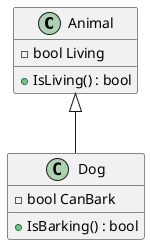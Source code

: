 @startuml

class Animal
class Dog

Animal <|-- Dog

Animal : - bool Living
Animal : + IsLiving() : bool
Dog : - bool CanBark
Dog : + IsBarking() : bool

@enduml